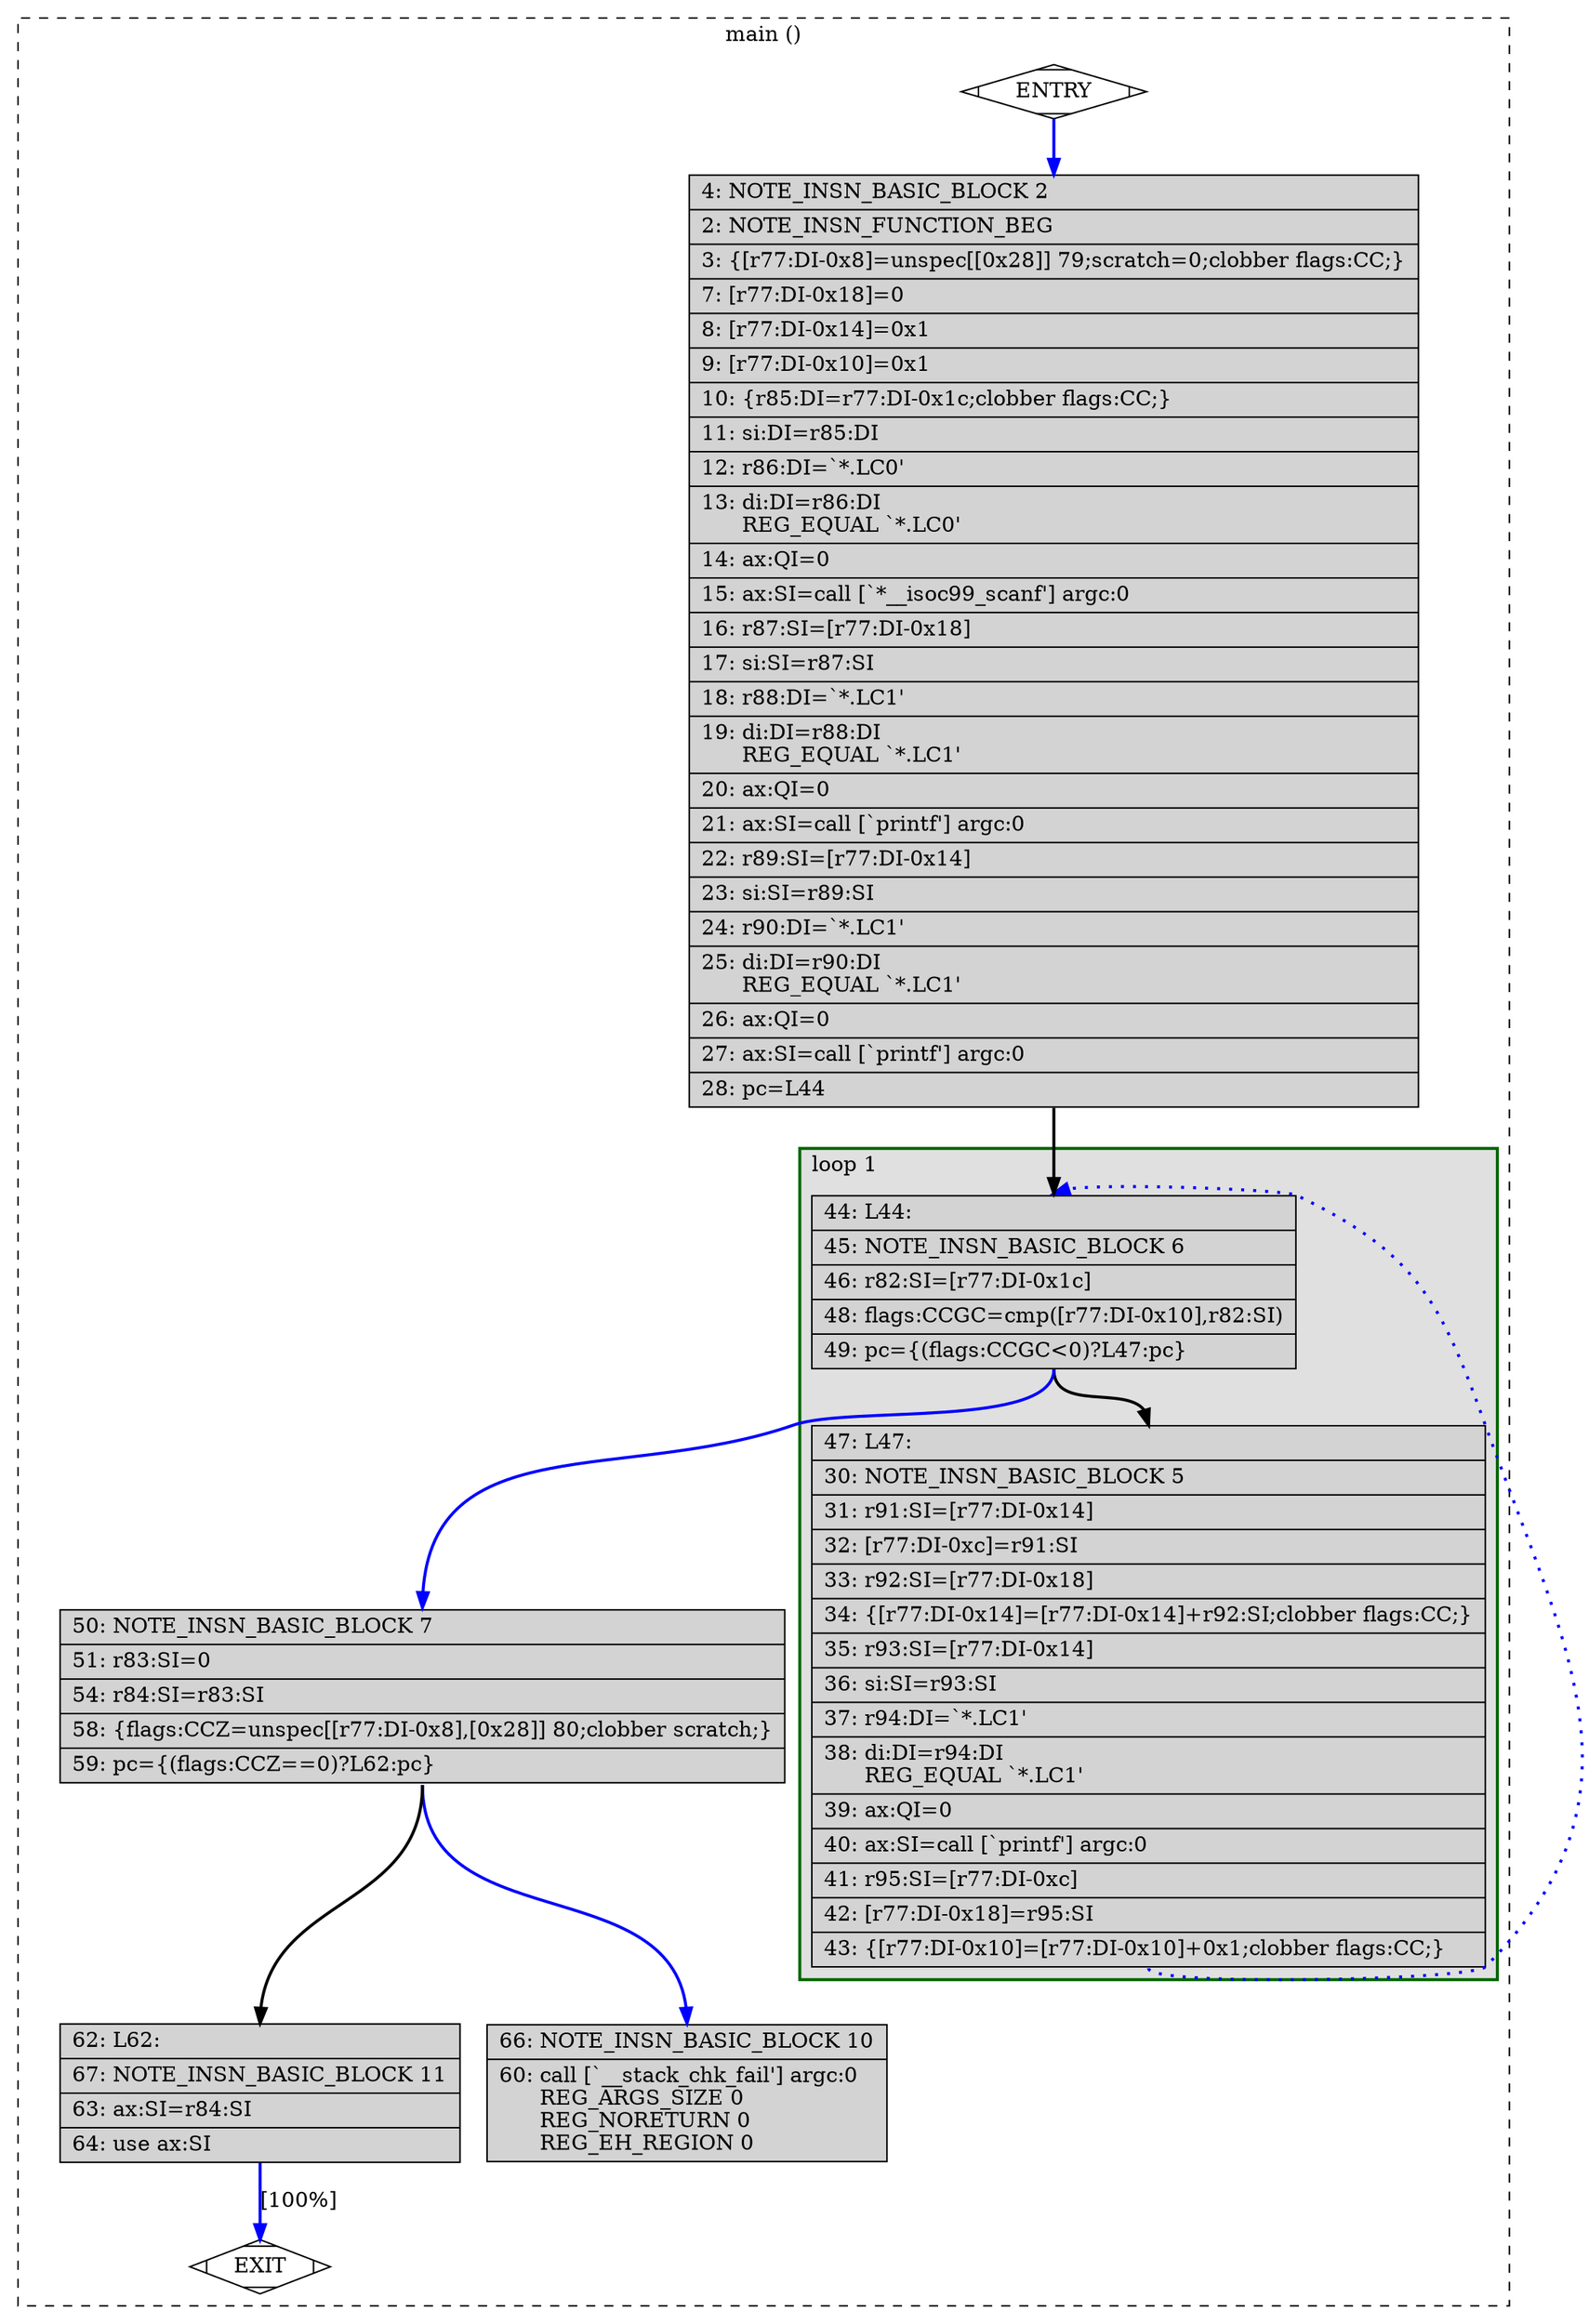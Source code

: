 digraph "a-fibo.c.245r.expand" {
overlap=false;
subgraph "cluster_main" {
	style="dashed";
	color="black";
	label="main ()";
	subgraph cluster_0_1 {
	style="filled";
	color="darkgreen";
	fillcolor="grey88";
	label="loop 1";
	labeljust=l;
	penwidth=2;
	fn_0_basic_block_6 [shape=record,style=filled,fillcolor=lightgrey,label="{\ \ \ 44:\ L44:\l\
|\ \ \ 45:\ NOTE_INSN_BASIC_BLOCK\ 6\l\
|\ \ \ 46:\ r82:SI=[r77:DI-0x1c]\l\
|\ \ \ 48:\ flags:CCGC=cmp([r77:DI-0x10],r82:SI)\l\
|\ \ \ 49:\ pc=\{(flags:CCGC\<0)?L47:pc\}\l\
}"];

	fn_0_basic_block_5 [shape=record,style=filled,fillcolor=lightgrey,label="{\ \ \ 47:\ L47:\l\
|\ \ \ 30:\ NOTE_INSN_BASIC_BLOCK\ 5\l\
|\ \ \ 31:\ r91:SI=[r77:DI-0x14]\l\
|\ \ \ 32:\ [r77:DI-0xc]=r91:SI\l\
|\ \ \ 33:\ r92:SI=[r77:DI-0x18]\l\
|\ \ \ 34:\ \{[r77:DI-0x14]=[r77:DI-0x14]+r92:SI;clobber\ flags:CC;\}\l\
|\ \ \ 35:\ r93:SI=[r77:DI-0x14]\l\
|\ \ \ 36:\ si:SI=r93:SI\l\
|\ \ \ 37:\ r94:DI=`*.LC1'\l\
|\ \ \ 38:\ di:DI=r94:DI\l\
\ \ \ \ \ \ REG_EQUAL\ `*.LC1'\l\
|\ \ \ 39:\ ax:QI=0\l\
|\ \ \ 40:\ ax:SI=call\ [`printf']\ argc:0\l\
|\ \ \ 41:\ r95:SI=[r77:DI-0xc]\l\
|\ \ \ 42:\ [r77:DI-0x18]=r95:SI\l\
|\ \ \ 43:\ \{[r77:DI-0x10]=[r77:DI-0x10]+0x1;clobber\ flags:CC;\}\l\
}"];

	}
	fn_0_basic_block_0 [shape=Mdiamond,style=filled,fillcolor=white,label="ENTRY"];

	fn_0_basic_block_1 [shape=Mdiamond,style=filled,fillcolor=white,label="EXIT"];

	fn_0_basic_block_2 [shape=record,style=filled,fillcolor=lightgrey,label="{\ \ \ \ 4:\ NOTE_INSN_BASIC_BLOCK\ 2\l\
|\ \ \ \ 2:\ NOTE_INSN_FUNCTION_BEG\l\
|\ \ \ \ 3:\ \{[r77:DI-0x8]=unspec[[0x28]]\ 79;scratch=0;clobber\ flags:CC;\}\l\
|\ \ \ \ 7:\ [r77:DI-0x18]=0\l\
|\ \ \ \ 8:\ [r77:DI-0x14]=0x1\l\
|\ \ \ \ 9:\ [r77:DI-0x10]=0x1\l\
|\ \ \ 10:\ \{r85:DI=r77:DI-0x1c;clobber\ flags:CC;\}\l\
|\ \ \ 11:\ si:DI=r85:DI\l\
|\ \ \ 12:\ r86:DI=`*.LC0'\l\
|\ \ \ 13:\ di:DI=r86:DI\l\
\ \ \ \ \ \ REG_EQUAL\ `*.LC0'\l\
|\ \ \ 14:\ ax:QI=0\l\
|\ \ \ 15:\ ax:SI=call\ [`*__isoc99_scanf']\ argc:0\l\
|\ \ \ 16:\ r87:SI=[r77:DI-0x18]\l\
|\ \ \ 17:\ si:SI=r87:SI\l\
|\ \ \ 18:\ r88:DI=`*.LC1'\l\
|\ \ \ 19:\ di:DI=r88:DI\l\
\ \ \ \ \ \ REG_EQUAL\ `*.LC1'\l\
|\ \ \ 20:\ ax:QI=0\l\
|\ \ \ 21:\ ax:SI=call\ [`printf']\ argc:0\l\
|\ \ \ 22:\ r89:SI=[r77:DI-0x14]\l\
|\ \ \ 23:\ si:SI=r89:SI\l\
|\ \ \ 24:\ r90:DI=`*.LC1'\l\
|\ \ \ 25:\ di:DI=r90:DI\l\
\ \ \ \ \ \ REG_EQUAL\ `*.LC1'\l\
|\ \ \ 26:\ ax:QI=0\l\
|\ \ \ 27:\ ax:SI=call\ [`printf']\ argc:0\l\
|\ \ \ 28:\ pc=L44\l\
}"];

	fn_0_basic_block_7 [shape=record,style=filled,fillcolor=lightgrey,label="{\ \ \ 50:\ NOTE_INSN_BASIC_BLOCK\ 7\l\
|\ \ \ 51:\ r83:SI=0\l\
|\ \ \ 54:\ r84:SI=r83:SI\l\
|\ \ \ 58:\ \{flags:CCZ=unspec[[r77:DI-0x8],[0x28]]\ 80;clobber\ scratch;\}\l\
|\ \ \ 59:\ pc=\{(flags:CCZ==0)?L62:pc\}\l\
}"];

	fn_0_basic_block_10 [shape=record,style=filled,fillcolor=lightgrey,label="{\ \ \ 66:\ NOTE_INSN_BASIC_BLOCK\ 10\l\
|\ \ \ 60:\ call\ [`__stack_chk_fail']\ argc:0\l\
\ \ \ \ \ \ REG_ARGS_SIZE\ 0\l\
\ \ \ \ \ \ REG_NORETURN\ 0\l\
\ \ \ \ \ \ REG_EH_REGION\ 0\l\
}"];

	fn_0_basic_block_11 [shape=record,style=filled,fillcolor=lightgrey,label="{\ \ \ 62:\ L62:\l\
|\ \ \ 67:\ NOTE_INSN_BASIC_BLOCK\ 11\l\
|\ \ \ 63:\ ax:SI=r84:SI\l\
|\ \ \ 64:\ use\ ax:SI\l\
}"];

	fn_0_basic_block_0:s -> fn_0_basic_block_2:n [style="solid,bold",color=blue,weight=100,constraint=true];
	fn_0_basic_block_2:s -> fn_0_basic_block_6:n [style="solid,bold",color=black,weight=10,constraint=true];
	fn_0_basic_block_5:s -> fn_0_basic_block_6:n [style="dotted,bold",color=blue,weight=10,constraint=false];
	fn_0_basic_block_6:s -> fn_0_basic_block_5:n [style="solid,bold",color=black,weight=10,constraint=true];
	fn_0_basic_block_6:s -> fn_0_basic_block_7:n [style="solid,bold",color=blue,weight=100,constraint=true];
	fn_0_basic_block_7:s -> fn_0_basic_block_11:n [style="solid,bold",color=black,weight=10,constraint=true];
	fn_0_basic_block_7:s -> fn_0_basic_block_10:n [style="solid,bold",color=blue,weight=100,constraint=true];
	fn_0_basic_block_11:s -> fn_0_basic_block_1:n [style="solid,bold",color=blue,weight=100,constraint=true,label="[100%]"];
	fn_0_basic_block_0:s -> fn_0_basic_block_1:n [style="invis",constraint=true];
}
}

